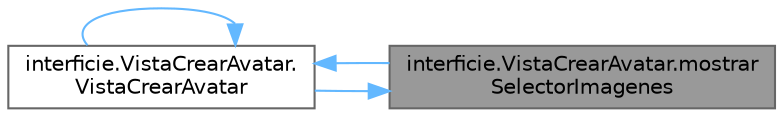 digraph "interficie.VistaCrearAvatar.mostrarSelectorImagenes"
{
 // INTERACTIVE_SVG=YES
 // LATEX_PDF_SIZE
  bgcolor="transparent";
  edge [fontname=Helvetica,fontsize=10,labelfontname=Helvetica,labelfontsize=10];
  node [fontname=Helvetica,fontsize=10,shape=box,height=0.2,width=0.4];
  rankdir="RL";
  Node1 [id="Node000001",label="interficie.VistaCrearAvatar.mostrar\lSelectorImagenes",height=0.2,width=0.4,color="gray40", fillcolor="grey60", style="filled", fontcolor="black",tooltip="Mostra un diàleg modal per seleccionar la imatge de perfil de l'usuari."];
  Node1 -> Node2 [id="edge1_Node000001_Node000002",dir="back",color="steelblue1",style="solid",tooltip=" "];
  Node2 [id="Node000002",label="interficie.VistaCrearAvatar.\lVistaCrearAvatar",height=0.2,width=0.4,color="grey40", fillcolor="white", style="filled",URL="$classinterficie_1_1_vista_crear_avatar.html#ae0d9f95418da2ecb046e19ce8d9f8d0b",tooltip="Constructor de la finestra VistaCrearAvatar."];
  Node2 -> Node1 [id="edge2_Node000002_Node000001",dir="back",color="steelblue1",style="solid",tooltip=" "];
  Node2 -> Node2 [id="edge3_Node000002_Node000002",dir="back",color="steelblue1",style="solid",tooltip=" "];
}
